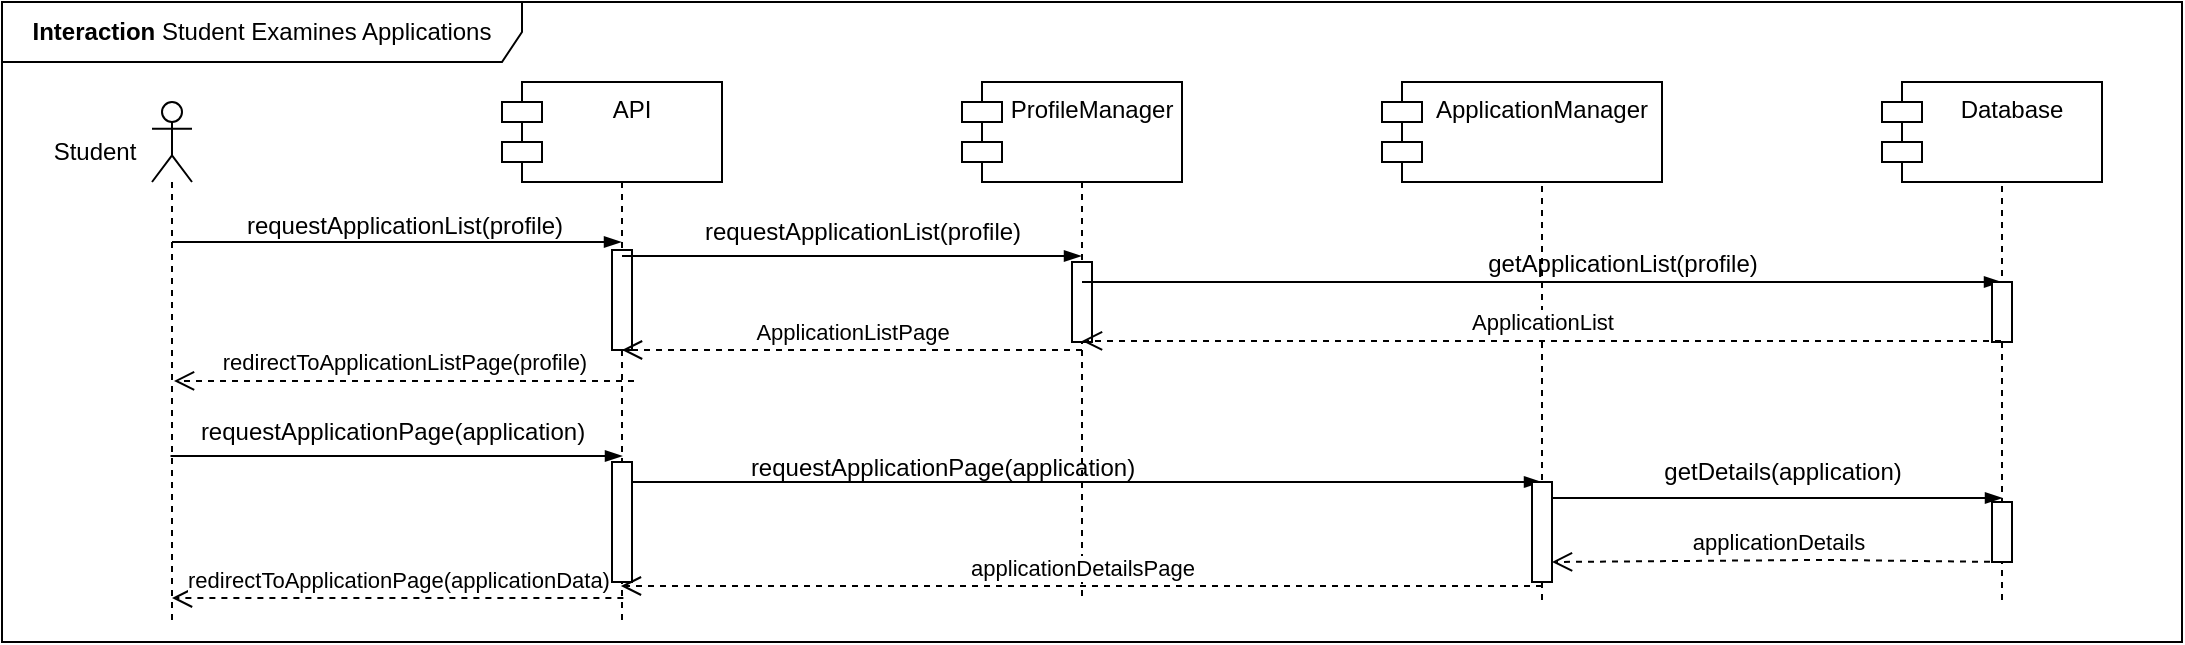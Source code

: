 <mxfile scale="1" border="0" version="25.0.3">
  <diagram name="Page-1" id="2YBvvXClWsGukQMizWep">
    <mxGraphModel dx="1368" dy="2021" grid="1" gridSize="10" guides="1" tooltips="1" connect="1" arrows="1" fold="1" page="1" pageScale="1" pageWidth="850" pageHeight="1100" math="0" shadow="0">
      <root>
        <mxCell id="0" />
        <mxCell id="1" parent="0" />
        <mxCell id="QDihuIbp6Lw-h8ZXW96g-6" value=":Object" style="shape=umlLifeline;perimeter=lifelinePerimeter;whiteSpace=wrap;html=1;container=1;dropTarget=0;collapsible=0;recursiveResize=0;outlineConnect=0;portConstraint=eastwest;newEdgeStyle={&quot;curved&quot;:0,&quot;rounded&quot;:0};" vertex="1" parent="1">
          <mxGeometry x="780" y="-10" width="100" height="260" as="geometry" />
        </mxCell>
        <mxCell id="CObYJEAy56xA2G8EUnc1-1" value="S&amp;amp;C" style="shape=umlLifeline;perimeter=lifelinePerimeter;whiteSpace=wrap;html=1;container=1;dropTarget=0;collapsible=0;recursiveResize=0;outlineConnect=0;portConstraint=eastwest;newEdgeStyle={&quot;edgeStyle&quot;:&quot;elbowEdgeStyle&quot;,&quot;elbow&quot;:&quot;vertical&quot;,&quot;curved&quot;:0,&quot;rounded&quot;:0};" parent="1" vertex="1">
          <mxGeometry x="320" width="100" height="260" as="geometry" />
        </mxCell>
        <mxCell id="hh9Ni2VgHgSeFQTvjpv2-1" value="" style="html=1;points=[[0,0,0,0,5],[0,1,0,0,-5],[1,0,0,0,5],[1,1,0,0,-5]];perimeter=orthogonalPerimeter;outlineConnect=0;targetShapes=umlLifeline;portConstraint=eastwest;newEdgeStyle={&quot;curved&quot;:0,&quot;rounded&quot;:0};" parent="CObYJEAy56xA2G8EUnc1-1" vertex="1">
          <mxGeometry x="45" y="74" width="10" height="50" as="geometry" />
        </mxCell>
        <mxCell id="CObYJEAy56xA2G8EUnc1-6" value="" style="shape=umlLifeline;perimeter=lifelinePerimeter;whiteSpace=wrap;html=1;container=1;dropTarget=0;collapsible=0;recursiveResize=0;outlineConnect=0;portConstraint=eastwest;newEdgeStyle={&quot;curved&quot;:0,&quot;rounded&quot;:0};participant=umlActor;" parent="1" vertex="1">
          <mxGeometry x="135" width="20" height="260" as="geometry" />
        </mxCell>
        <mxCell id="CObYJEAy56xA2G8EUnc1-7" value="Student" style="text;html=1;align=center;verticalAlign=middle;resizable=0;points=[];autosize=1;strokeColor=none;fillColor=none;" parent="1" vertex="1">
          <mxGeometry x="76" y="10" width="60" height="30" as="geometry" />
        </mxCell>
        <mxCell id="CObYJEAy56xA2G8EUnc1-8" value="" style="edgeStyle=elbowEdgeStyle;fontSize=12;html=1;endArrow=blockThin;endFill=1;rounded=0;" parent="1" source="CObYJEAy56xA2G8EUnc1-6" edge="1">
          <mxGeometry width="160" relative="1" as="geometry">
            <mxPoint x="154.81" y="70" as="sourcePoint" />
            <mxPoint x="369.5" y="70" as="targetPoint" />
            <Array as="points">
              <mxPoint x="270" y="70" />
            </Array>
          </mxGeometry>
        </mxCell>
        <mxCell id="CObYJEAy56xA2G8EUnc1-9" value="requestApplicationList(profile)" style="text;html=1;align=center;verticalAlign=middle;resizable=0;points=[];autosize=1;strokeColor=none;fillColor=none;" parent="1" vertex="1">
          <mxGeometry x="171" y="47" width="180" height="30" as="geometry" />
        </mxCell>
        <mxCell id="CObYJEAy56xA2G8EUnc1-15" value="&lt;b&gt;Interaction&lt;/b&gt;&amp;nbsp;Student Examines Applications" style="shape=umlFrame;whiteSpace=wrap;html=1;pointerEvents=0;width=260;height=30;" parent="1" vertex="1">
          <mxGeometry x="60" y="-50" width="1090" height="320" as="geometry" />
        </mxCell>
        <mxCell id="N4ezWAQjIMXn5G-POvpN-3" value="redirectToApplicationPage(applicationData)" style="html=1;verticalAlign=bottom;endArrow=open;dashed=1;endSize=8;curved=0;rounded=0;" parent="1" edge="1">
          <mxGeometry x="0.0" relative="1" as="geometry">
            <mxPoint x="370.69" y="248" as="sourcePoint" />
            <mxPoint x="145.0" y="248" as="targetPoint" />
            <Array as="points">
              <mxPoint x="281.19" y="248" />
            </Array>
            <mxPoint as="offset" />
          </mxGeometry>
        </mxCell>
        <mxCell id="QDihuIbp6Lw-h8ZXW96g-1" value="API" style="shape=module;align=left;spacingLeft=20;align=center;verticalAlign=top;whiteSpace=wrap;html=1;" vertex="1" parent="1">
          <mxGeometry x="310" y="-10" width="110" height="50" as="geometry" />
        </mxCell>
        <mxCell id="QDihuIbp6Lw-h8ZXW96g-2" value=":Object" style="shape=umlLifeline;perimeter=lifelinePerimeter;whiteSpace=wrap;html=1;container=1;dropTarget=0;collapsible=0;recursiveResize=0;outlineConnect=0;portConstraint=eastwest;newEdgeStyle={&quot;curved&quot;:0,&quot;rounded&quot;:0};" vertex="1" parent="1">
          <mxGeometry x="550" width="100" height="250" as="geometry" />
        </mxCell>
        <mxCell id="QDihuIbp6Lw-h8ZXW96g-15" value="" style="html=1;points=[[0,0,0,0,5],[0,1,0,0,-5],[1,0,0,0,5],[1,1,0,0,-5]];perimeter=orthogonalPerimeter;outlineConnect=0;targetShapes=umlLifeline;portConstraint=eastwest;newEdgeStyle={&quot;curved&quot;:0,&quot;rounded&quot;:0};" vertex="1" parent="QDihuIbp6Lw-h8ZXW96g-2">
          <mxGeometry x="45" y="80" width="10" height="40" as="geometry" />
        </mxCell>
        <mxCell id="QDihuIbp6Lw-h8ZXW96g-3" value="" style="edgeStyle=elbowEdgeStyle;fontSize=12;html=1;endArrow=blockThin;endFill=1;rounded=0;" edge="1" parent="1" target="QDihuIbp6Lw-h8ZXW96g-2">
          <mxGeometry width="160" relative="1" as="geometry">
            <mxPoint x="370" y="77" as="sourcePoint" />
            <mxPoint x="594.5" y="77" as="targetPoint" />
            <Array as="points">
              <mxPoint x="495" y="77" />
            </Array>
          </mxGeometry>
        </mxCell>
        <mxCell id="QDihuIbp6Lw-h8ZXW96g-4" value="ProfileManager" style="shape=module;align=left;spacingLeft=20;align=center;verticalAlign=top;whiteSpace=wrap;html=1;" vertex="1" parent="1">
          <mxGeometry x="540" y="-10" width="110" height="50" as="geometry" />
        </mxCell>
        <mxCell id="QDihuIbp6Lw-h8ZXW96g-5" value="ApplicationManager" style="shape=module;align=left;spacingLeft=20;align=center;verticalAlign=top;whiteSpace=wrap;html=1;" vertex="1" parent="1">
          <mxGeometry x="750" y="-10" width="140" height="50" as="geometry" />
        </mxCell>
        <mxCell id="QDihuIbp6Lw-h8ZXW96g-7" value="" style="edgeStyle=elbowEdgeStyle;fontSize=12;html=1;endArrow=blockThin;endFill=1;rounded=0;elbow=vertical;" edge="1" parent="1" target="QDihuIbp6Lw-h8ZXW96g-8">
          <mxGeometry x="-0.043" y="30" width="160" relative="1" as="geometry">
            <mxPoint x="600" y="90" as="sourcePoint" />
            <mxPoint x="830" y="90" as="targetPoint" />
            <Array as="points">
              <mxPoint x="725" y="90" />
            </Array>
            <mxPoint as="offset" />
          </mxGeometry>
        </mxCell>
        <mxCell id="QDihuIbp6Lw-h8ZXW96g-8" value=":Object" style="shape=umlLifeline;perimeter=lifelinePerimeter;whiteSpace=wrap;html=1;container=1;dropTarget=0;collapsible=0;recursiveResize=0;outlineConnect=0;portConstraint=eastwest;newEdgeStyle={&quot;curved&quot;:0,&quot;rounded&quot;:0};" vertex="1" parent="1">
          <mxGeometry x="1010" y="-10" width="100" height="260" as="geometry" />
        </mxCell>
        <mxCell id="QDihuIbp6Lw-h8ZXW96g-33" value="" style="html=1;points=[[0,0,0,0,5],[0,1,0,0,-5],[1,0,0,0,5],[1,1,0,0,-5]];perimeter=orthogonalPerimeter;outlineConnect=0;targetShapes=umlLifeline;portConstraint=eastwest;newEdgeStyle={&quot;curved&quot;:0,&quot;rounded&quot;:0};" vertex="1" parent="QDihuIbp6Lw-h8ZXW96g-8">
          <mxGeometry x="45" y="100" width="10" height="30" as="geometry" />
        </mxCell>
        <mxCell id="QDihuIbp6Lw-h8ZXW96g-34" value="" style="html=1;points=[[0,0,0,0,5],[0,1,0,0,-5],[1,0,0,0,5],[1,1,0,0,-5]];perimeter=orthogonalPerimeter;outlineConnect=0;targetShapes=umlLifeline;portConstraint=eastwest;newEdgeStyle={&quot;curved&quot;:0,&quot;rounded&quot;:0};" vertex="1" parent="QDihuIbp6Lw-h8ZXW96g-8">
          <mxGeometry x="45" y="210" width="10" height="30" as="geometry" />
        </mxCell>
        <mxCell id="QDihuIbp6Lw-h8ZXW96g-11" value="Database" style="shape=module;align=left;spacingLeft=20;align=center;verticalAlign=top;whiteSpace=wrap;html=1;" vertex="1" parent="1">
          <mxGeometry x="1000" y="-10" width="110" height="50" as="geometry" />
        </mxCell>
        <mxCell id="QDihuIbp6Lw-h8ZXW96g-13" value="requestApplicationList(profile)" style="text;html=1;align=center;verticalAlign=middle;resizable=0;points=[];autosize=1;strokeColor=none;fillColor=none;" vertex="1" parent="1">
          <mxGeometry x="400" y="50" width="180" height="30" as="geometry" />
        </mxCell>
        <mxCell id="QDihuIbp6Lw-h8ZXW96g-14" value="ApplicationListPage" style="html=1;verticalAlign=bottom;endArrow=open;dashed=1;endSize=8;curved=0;rounded=0;" edge="1" parent="1">
          <mxGeometry x="-0.002" relative="1" as="geometry">
            <mxPoint x="600" y="124" as="sourcePoint" />
            <mxPoint x="370" y="124" as="targetPoint" />
            <Array as="points">
              <mxPoint x="506" y="124" />
            </Array>
            <mxPoint as="offset" />
          </mxGeometry>
        </mxCell>
        <mxCell id="QDihuIbp6Lw-h8ZXW96g-16" value="getApplicationList(profile)" style="text;html=1;align=center;verticalAlign=middle;resizable=0;points=[];autosize=1;strokeColor=none;fillColor=none;" vertex="1" parent="1">
          <mxGeometry x="790" y="66" width="160" height="30" as="geometry" />
        </mxCell>
        <mxCell id="QDihuIbp6Lw-h8ZXW96g-17" value="requestApplicationPage(application)" style="text;html=1;align=center;verticalAlign=middle;resizable=0;points=[];autosize=1;strokeColor=none;fillColor=none;" vertex="1" parent="1">
          <mxGeometry x="145" y="150" width="220" height="30" as="geometry" />
        </mxCell>
        <mxCell id="QDihuIbp6Lw-h8ZXW96g-20" value="" style="edgeStyle=elbowEdgeStyle;fontSize=12;html=1;endArrow=blockThin;endFill=1;rounded=0;" edge="1" parent="1">
          <mxGeometry width="160" relative="1" as="geometry">
            <mxPoint x="144.25" y="177" as="sourcePoint" />
            <mxPoint x="370" y="177" as="targetPoint" />
            <Array as="points">
              <mxPoint x="270.25" y="177" />
            </Array>
          </mxGeometry>
        </mxCell>
        <mxCell id="QDihuIbp6Lw-h8ZXW96g-21" value="redirectToApplicationListPage(profile)" style="html=1;verticalAlign=bottom;endArrow=open;dashed=1;endSize=8;curved=0;rounded=0;" edge="1" parent="1">
          <mxGeometry relative="1" as="geometry">
            <mxPoint x="376" y="139.47" as="sourcePoint" />
            <mxPoint x="146" y="139.47" as="targetPoint" />
            <Array as="points" />
          </mxGeometry>
        </mxCell>
        <mxCell id="QDihuIbp6Lw-h8ZXW96g-22" value="" style="edgeStyle=elbowEdgeStyle;fontSize=12;html=1;endArrow=blockThin;endFill=1;rounded=0;" edge="1" parent="1" source="QDihuIbp6Lw-h8ZXW96g-30" target="QDihuIbp6Lw-h8ZXW96g-6">
          <mxGeometry width="160" relative="1" as="geometry">
            <mxPoint x="370" y="190" as="sourcePoint" />
            <mxPoint x="595.75" y="190" as="targetPoint" />
            <Array as="points">
              <mxPoint x="496" y="190" />
            </Array>
          </mxGeometry>
        </mxCell>
        <mxCell id="QDihuIbp6Lw-h8ZXW96g-23" value="requestApplicationPage(application)" style="text;html=1;align=center;verticalAlign=middle;resizable=0;points=[];autosize=1;strokeColor=none;fillColor=none;" vertex="1" parent="1">
          <mxGeometry x="420" y="168" width="220" height="30" as="geometry" />
        </mxCell>
        <mxCell id="QDihuIbp6Lw-h8ZXW96g-24" value="ApplicationList" style="html=1;verticalAlign=bottom;endArrow=open;dashed=1;endSize=8;curved=0;rounded=0;" edge="1" parent="1">
          <mxGeometry relative="1" as="geometry">
            <mxPoint x="1059.5" y="119.47" as="sourcePoint" />
            <mxPoint x="600" y="119.47" as="targetPoint" />
            <Array as="points">
              <mxPoint x="736" y="119.47" />
            </Array>
          </mxGeometry>
        </mxCell>
        <mxCell id="QDihuIbp6Lw-h8ZXW96g-25" value="getDetails(application)" style="text;html=1;align=center;verticalAlign=middle;resizable=0;points=[];autosize=1;strokeColor=none;fillColor=none;" vertex="1" parent="1">
          <mxGeometry x="880" y="170" width="140" height="30" as="geometry" />
        </mxCell>
        <mxCell id="QDihuIbp6Lw-h8ZXW96g-27" value="" style="edgeStyle=elbowEdgeStyle;fontSize=12;html=1;endArrow=blockThin;endFill=1;rounded=0;" edge="1" parent="1">
          <mxGeometry width="160" relative="1" as="geometry">
            <mxPoint x="830" y="198" as="sourcePoint" />
            <mxPoint x="1060" y="198" as="targetPoint" />
            <Array as="points">
              <mxPoint x="955" y="198" />
            </Array>
          </mxGeometry>
        </mxCell>
        <mxCell id="QDihuIbp6Lw-h8ZXW96g-28" value="" style="html=1;points=[[0,0,0,0,5],[0,1,0,0,-5],[1,0,0,0,5],[1,1,0,0,-5]];perimeter=orthogonalPerimeter;outlineConnect=0;targetShapes=umlLifeline;portConstraint=eastwest;newEdgeStyle={&quot;curved&quot;:0,&quot;rounded&quot;:0};" vertex="1" parent="1">
          <mxGeometry x="825" y="190" width="10" height="50" as="geometry" />
        </mxCell>
        <mxCell id="QDihuIbp6Lw-h8ZXW96g-29" value="applicationDetails" style="html=1;verticalAlign=bottom;endArrow=open;dashed=1;endSize=8;curved=0;rounded=0;" edge="1" parent="1">
          <mxGeometry relative="1" as="geometry">
            <mxPoint x="1060" y="230" as="sourcePoint" />
            <mxPoint x="835" y="230" as="targetPoint" />
            <Array as="points">
              <mxPoint x="971" y="228.95" />
            </Array>
          </mxGeometry>
        </mxCell>
        <mxCell id="QDihuIbp6Lw-h8ZXW96g-31" value="" style="edgeStyle=elbowEdgeStyle;fontSize=12;html=1;endArrow=blockThin;endFill=1;rounded=0;" edge="1" parent="1" target="QDihuIbp6Lw-h8ZXW96g-30">
          <mxGeometry width="160" relative="1" as="geometry">
            <mxPoint x="370" y="190" as="sourcePoint" />
            <mxPoint x="830" y="190" as="targetPoint" />
            <Array as="points" />
          </mxGeometry>
        </mxCell>
        <mxCell id="QDihuIbp6Lw-h8ZXW96g-30" value="" style="html=1;points=[[0,0,0,0,5],[0,1,0,0,-5],[1,0,0,0,5],[1,1,0,0,-5]];perimeter=orthogonalPerimeter;outlineConnect=0;targetShapes=umlLifeline;portConstraint=eastwest;newEdgeStyle={&quot;curved&quot;:0,&quot;rounded&quot;:0};" vertex="1" parent="1">
          <mxGeometry x="365" y="180" width="10" height="60" as="geometry" />
        </mxCell>
        <mxCell id="QDihuIbp6Lw-h8ZXW96g-32" value="applicationDetailsPage" style="html=1;verticalAlign=bottom;endArrow=open;dashed=1;endSize=8;curved=0;rounded=0;" edge="1" parent="1">
          <mxGeometry x="0.001" relative="1" as="geometry">
            <mxPoint x="830" y="242" as="sourcePoint" />
            <mxPoint x="369.447" y="242" as="targetPoint" />
            <Array as="points">
              <mxPoint x="800" y="242" />
            </Array>
            <mxPoint as="offset" />
          </mxGeometry>
        </mxCell>
      </root>
    </mxGraphModel>
  </diagram>
</mxfile>
